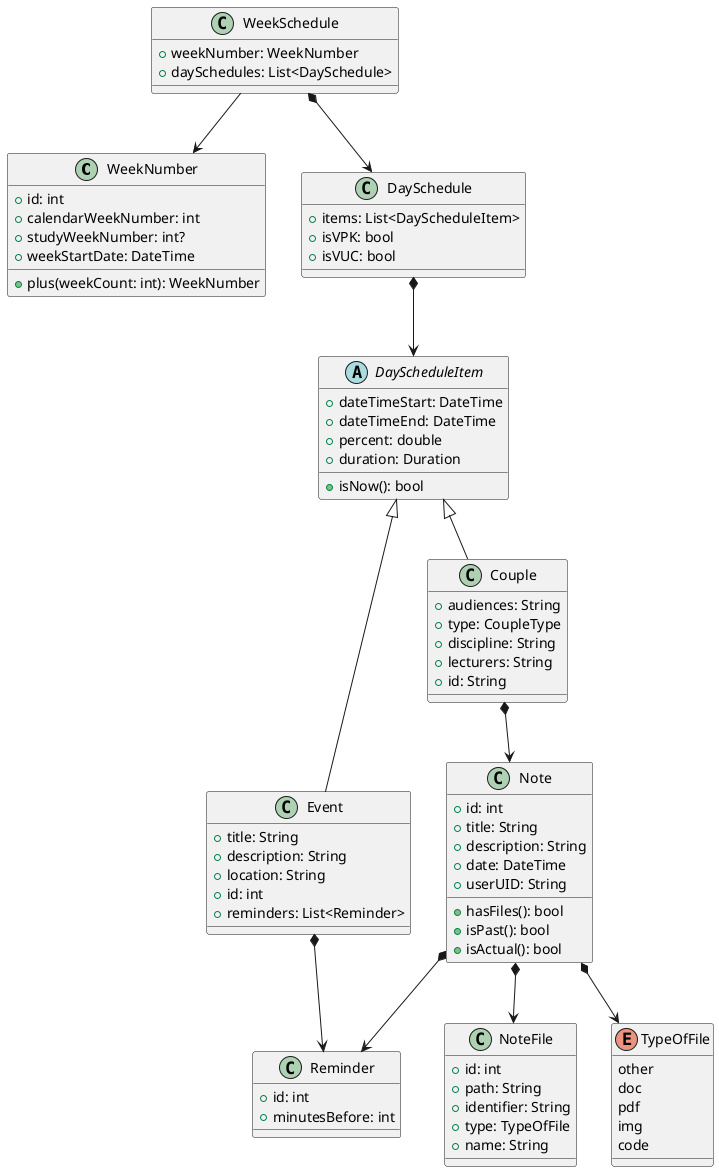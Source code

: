 @startuml

class WeekNumber {
  +id: int
  +calendarWeekNumber: int
  +studyWeekNumber: int?
  +weekStartDate: DateTime
  +plus(weekCount: int): WeekNumber
}

class Reminder {
  +id: int
  +minutesBefore: int
}

class Note {
  +id: int
  +title: String
  +description: String
  +date: DateTime
  +userUID: String
  +hasFiles(): bool
  +isPast(): bool
  +isActual(): bool
}

class NoteFile {
  +id: int
  +path: String
  +identifier: String
  +type: TypeOfFile
  +name: String
}

enum TypeOfFile {
  other
  doc
  pdf
  img
  code
}

abstract class DayScheduleItem {
  +dateTimeStart: DateTime
  +dateTimeEnd: DateTime
  +isNow(): bool
  +percent: double
  +duration: Duration
}

class Couple {
  +audiences: String
  +type: CoupleType
  +discipline: String
  +lecturers: String
  +id: String
}

class Event {
  +title: String
  +description: String
  +location: String
  +id: int
  +reminders: List<Reminder>
}

class DaySchedule {
  +items: List<DayScheduleItem>
  +isVPK: bool
  +isVUC: bool
}

class WeekSchedule {
  +weekNumber: WeekNumber
  +daySchedules: List<DaySchedule>
}

WeekSchedule *--> DaySchedule
WeekSchedule --> WeekNumber

DaySchedule *--> DayScheduleItem

DayScheduleItem <|-- Couple
DayScheduleItem <|-- Event

Note *--> NoteFile
Note *--> Reminder
Note *--> TypeOfFile

Event *--> Reminder
Couple *--> Note

@enduml